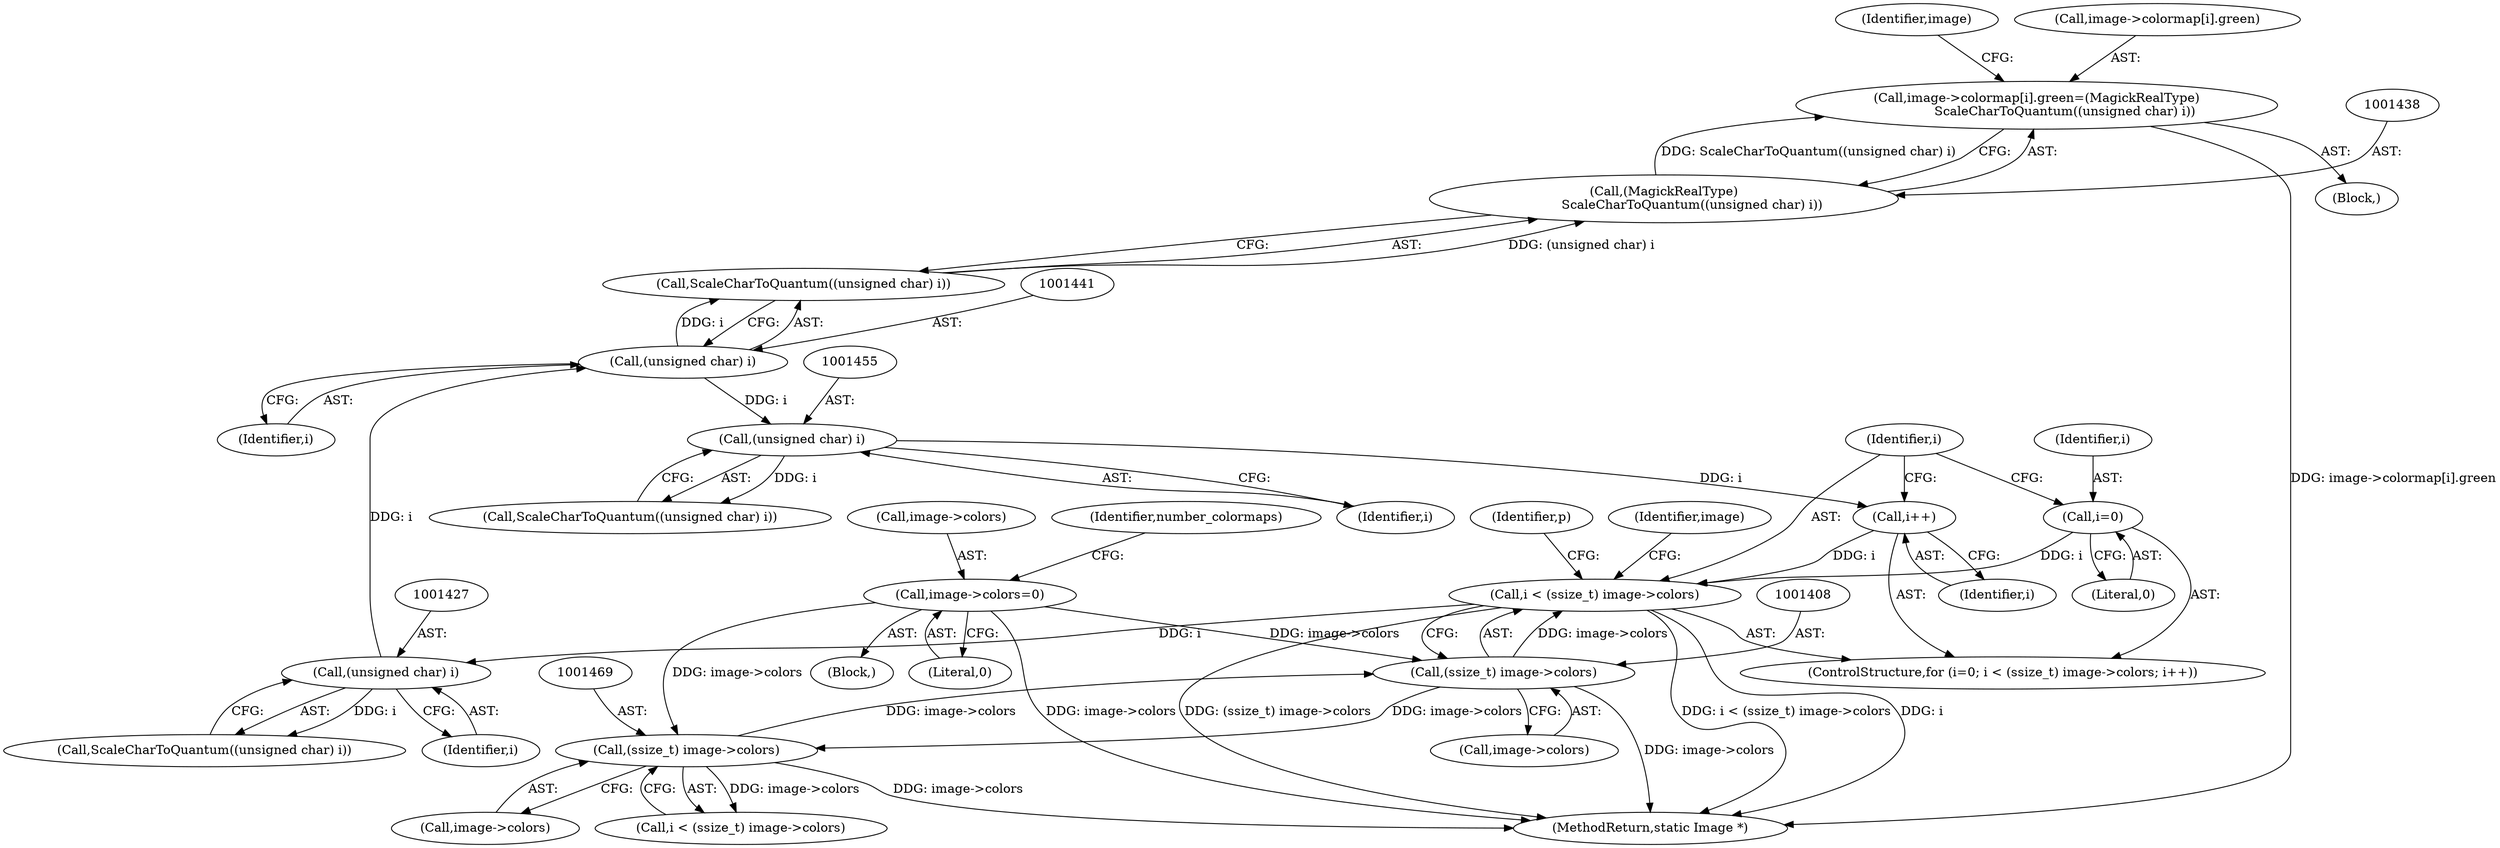 digraph "0_ImageMagick_2ad6d33493750a28a5a655d319a8e0b16c392de1@array" {
"1001429" [label="(Call,image->colormap[i].green=(MagickRealType)\n              ScaleCharToQuantum((unsigned char) i))"];
"1001437" [label="(Call,(MagickRealType)\n              ScaleCharToQuantum((unsigned char) i))"];
"1001439" [label="(Call,ScaleCharToQuantum((unsigned char) i))"];
"1001440" [label="(Call,(unsigned char) i)"];
"1001426" [label="(Call,(unsigned char) i)"];
"1001405" [label="(Call,i < (ssize_t) image->colors)"];
"1001402" [label="(Call,i=0)"];
"1001412" [label="(Call,i++)"];
"1001454" [label="(Call,(unsigned char) i)"];
"1001407" [label="(Call,(ssize_t) image->colors)"];
"1001822" [label="(Call,image->colors=0)"];
"1001468" [label="(Call,(ssize_t) image->colors)"];
"1001524" [label="(Identifier,p)"];
"1001470" [label="(Call,image->colors)"];
"1001627" [label="(Block,)"];
"1001447" [label="(Identifier,image)"];
"1001955" [label="(MethodReturn,static Image *)"];
"1001454" [label="(Call,(unsigned char) i)"];
"1001466" [label="(Call,i < (ssize_t) image->colors)"];
"1001437" [label="(Call,(MagickRealType)\n              ScaleCharToQuantum((unsigned char) i))"];
"1001407" [label="(Call,(ssize_t) image->colors)"];
"1001406" [label="(Identifier,i)"];
"1001829" [label="(Identifier,number_colormaps)"];
"1001440" [label="(Call,(unsigned char) i)"];
"1001822" [label="(Call,image->colors=0)"];
"1001439" [label="(Call,ScaleCharToQuantum((unsigned char) i))"];
"1001428" [label="(Identifier,i)"];
"1001425" [label="(Call,ScaleCharToQuantum((unsigned char) i))"];
"1001414" [label="(Block,)"];
"1001409" [label="(Call,image->colors)"];
"1001412" [label="(Call,i++)"];
"1001413" [label="(Identifier,i)"];
"1001453" [label="(Call,ScaleCharToQuantum((unsigned char) i))"];
"1001430" [label="(Call,image->colormap[i].green)"];
"1001426" [label="(Call,(unsigned char) i)"];
"1001823" [label="(Call,image->colors)"];
"1001442" [label="(Identifier,i)"];
"1001429" [label="(Call,image->colormap[i].green=(MagickRealType)\n              ScaleCharToQuantum((unsigned char) i))"];
"1001468" [label="(Call,(ssize_t) image->colors)"];
"1001401" [label="(ControlStructure,for (i=0; i < (ssize_t) image->colors; i++))"];
"1001403" [label="(Identifier,i)"];
"1001826" [label="(Literal,0)"];
"1001405" [label="(Call,i < (ssize_t) image->colors)"];
"1001404" [label="(Literal,0)"];
"1001419" [label="(Identifier,image)"];
"1001456" [label="(Identifier,i)"];
"1001402" [label="(Call,i=0)"];
"1001429" -> "1001414"  [label="AST: "];
"1001429" -> "1001437"  [label="CFG: "];
"1001430" -> "1001429"  [label="AST: "];
"1001437" -> "1001429"  [label="AST: "];
"1001447" -> "1001429"  [label="CFG: "];
"1001429" -> "1001955"  [label="DDG: image->colormap[i].green"];
"1001437" -> "1001429"  [label="DDG: ScaleCharToQuantum((unsigned char) i)"];
"1001437" -> "1001439"  [label="CFG: "];
"1001438" -> "1001437"  [label="AST: "];
"1001439" -> "1001437"  [label="AST: "];
"1001439" -> "1001437"  [label="DDG: (unsigned char) i"];
"1001439" -> "1001440"  [label="CFG: "];
"1001440" -> "1001439"  [label="AST: "];
"1001440" -> "1001439"  [label="DDG: i"];
"1001440" -> "1001442"  [label="CFG: "];
"1001441" -> "1001440"  [label="AST: "];
"1001442" -> "1001440"  [label="AST: "];
"1001426" -> "1001440"  [label="DDG: i"];
"1001440" -> "1001454"  [label="DDG: i"];
"1001426" -> "1001425"  [label="AST: "];
"1001426" -> "1001428"  [label="CFG: "];
"1001427" -> "1001426"  [label="AST: "];
"1001428" -> "1001426"  [label="AST: "];
"1001425" -> "1001426"  [label="CFG: "];
"1001426" -> "1001425"  [label="DDG: i"];
"1001405" -> "1001426"  [label="DDG: i"];
"1001405" -> "1001401"  [label="AST: "];
"1001405" -> "1001407"  [label="CFG: "];
"1001406" -> "1001405"  [label="AST: "];
"1001407" -> "1001405"  [label="AST: "];
"1001419" -> "1001405"  [label="CFG: "];
"1001524" -> "1001405"  [label="CFG: "];
"1001405" -> "1001955"  [label="DDG: i < (ssize_t) image->colors"];
"1001405" -> "1001955"  [label="DDG: i"];
"1001405" -> "1001955"  [label="DDG: (ssize_t) image->colors"];
"1001402" -> "1001405"  [label="DDG: i"];
"1001412" -> "1001405"  [label="DDG: i"];
"1001407" -> "1001405"  [label="DDG: image->colors"];
"1001402" -> "1001401"  [label="AST: "];
"1001402" -> "1001404"  [label="CFG: "];
"1001403" -> "1001402"  [label="AST: "];
"1001404" -> "1001402"  [label="AST: "];
"1001406" -> "1001402"  [label="CFG: "];
"1001412" -> "1001401"  [label="AST: "];
"1001412" -> "1001413"  [label="CFG: "];
"1001413" -> "1001412"  [label="AST: "];
"1001406" -> "1001412"  [label="CFG: "];
"1001454" -> "1001412"  [label="DDG: i"];
"1001454" -> "1001453"  [label="AST: "];
"1001454" -> "1001456"  [label="CFG: "];
"1001455" -> "1001454"  [label="AST: "];
"1001456" -> "1001454"  [label="AST: "];
"1001453" -> "1001454"  [label="CFG: "];
"1001454" -> "1001453"  [label="DDG: i"];
"1001407" -> "1001409"  [label="CFG: "];
"1001408" -> "1001407"  [label="AST: "];
"1001409" -> "1001407"  [label="AST: "];
"1001407" -> "1001955"  [label="DDG: image->colors"];
"1001822" -> "1001407"  [label="DDG: image->colors"];
"1001468" -> "1001407"  [label="DDG: image->colors"];
"1001407" -> "1001468"  [label="DDG: image->colors"];
"1001822" -> "1001627"  [label="AST: "];
"1001822" -> "1001826"  [label="CFG: "];
"1001823" -> "1001822"  [label="AST: "];
"1001826" -> "1001822"  [label="AST: "];
"1001829" -> "1001822"  [label="CFG: "];
"1001822" -> "1001955"  [label="DDG: image->colors"];
"1001822" -> "1001468"  [label="DDG: image->colors"];
"1001468" -> "1001466"  [label="AST: "];
"1001468" -> "1001470"  [label="CFG: "];
"1001469" -> "1001468"  [label="AST: "];
"1001470" -> "1001468"  [label="AST: "];
"1001466" -> "1001468"  [label="CFG: "];
"1001468" -> "1001955"  [label="DDG: image->colors"];
"1001468" -> "1001466"  [label="DDG: image->colors"];
}
